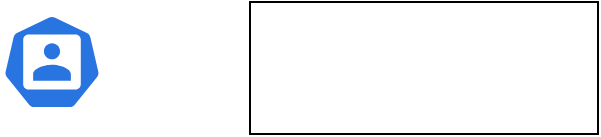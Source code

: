 <mxfile version="24.7.8">
  <diagram name="Page-1" id="Oo_l3Yt6d6A4K76FG6d3">
    <mxGraphModel dx="875" dy="656" grid="0" gridSize="10" guides="1" tooltips="1" connect="1" arrows="1" fold="1" page="0" pageScale="1" pageWidth="827" pageHeight="1169" math="0" shadow="0">
      <root>
        <mxCell id="0" />
        <mxCell id="1" parent="0" />
        <mxCell id="xJXnNBhq0ZUKOdU5LtZD-1" value="" style="aspect=fixed;sketch=0;html=1;dashed=0;whitespace=wrap;verticalLabelPosition=bottom;verticalAlign=top;fillColor=#2875E2;strokeColor=#ffffff;points=[[0.005,0.63,0],[0.1,0.2,0],[0.9,0.2,0],[0.5,0,0],[0.995,0.63,0],[0.72,0.99,0],[0.5,1,0],[0.28,0.99,0]];shape=mxgraph.kubernetes.icon2;prIcon=user" vertex="1" parent="1">
          <mxGeometry x="139" y="203" width="50" height="48" as="geometry" />
        </mxCell>
        <mxCell id="xJXnNBhq0ZUKOdU5LtZD-2" value="" style="rounded=0;whiteSpace=wrap;html=1;" vertex="1" parent="1">
          <mxGeometry x="263" y="197" width="174" height="66" as="geometry" />
        </mxCell>
      </root>
    </mxGraphModel>
  </diagram>
</mxfile>
